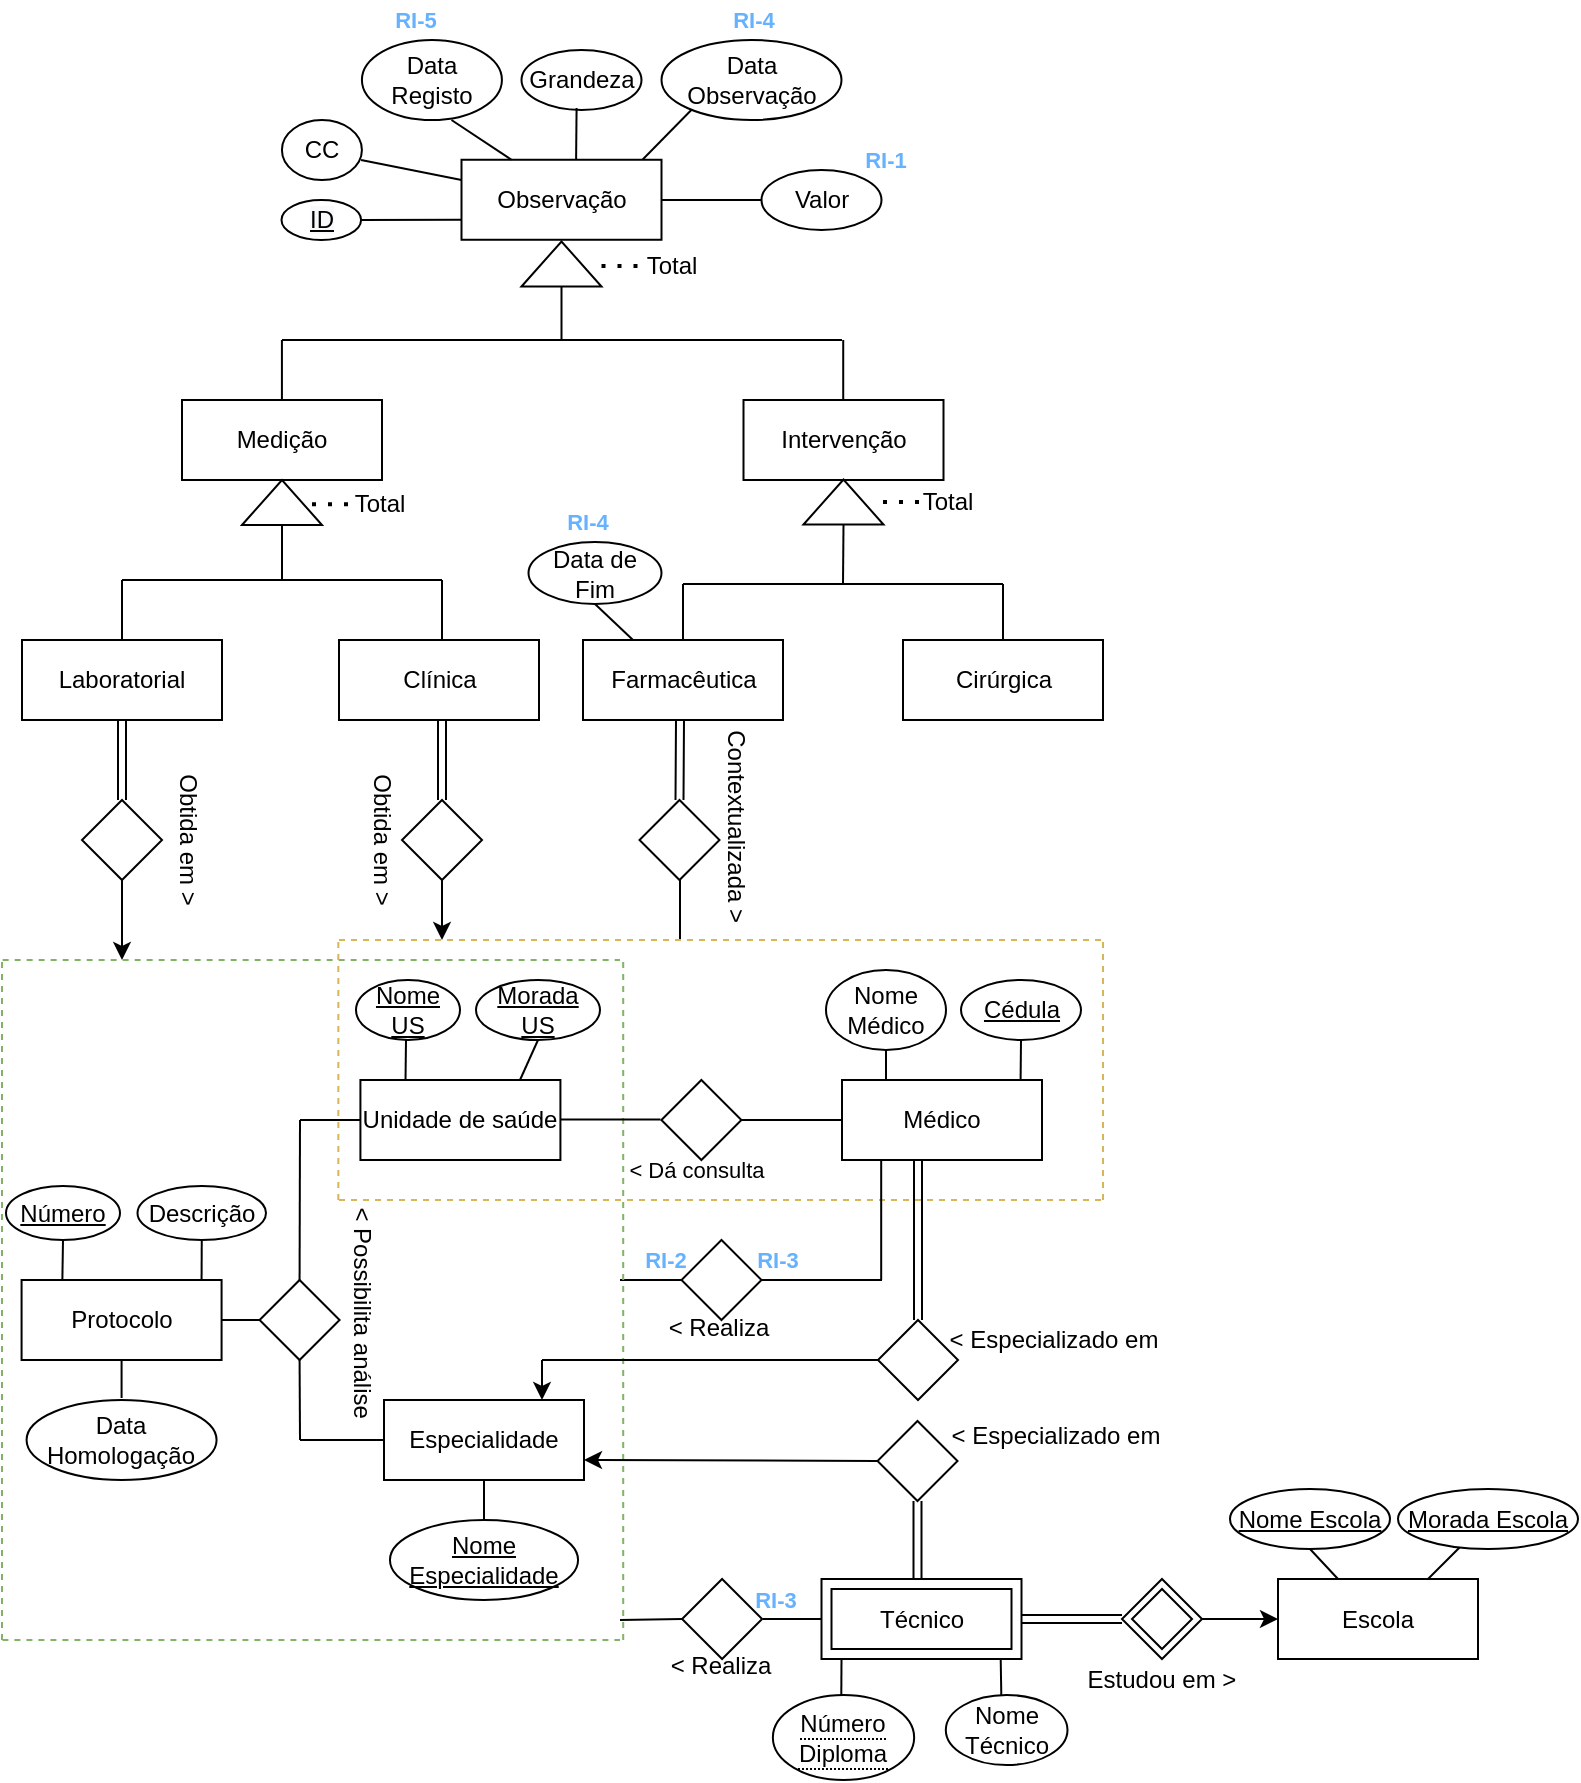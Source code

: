 <mxfile version="13.8.0" type="google"><diagram id="Il8bzLfhOOJZrvKbhcyH" name="Page-1"><mxGraphModel dx="652" dy="457" grid="1" gridSize="10" guides="1" tooltips="1" connect="1" arrows="1" fold="1" page="1" pageScale="1" pageWidth="827" pageHeight="1169" math="0" shadow="0"><root><mxCell id="0"/><mxCell id="1" parent="0"/><mxCell id="5dy_TM6IO-VFvd5PeswJ-1" value="Observação" style="rounded=0;whiteSpace=wrap;html=1;" vertex="1" parent="1"><mxGeometry x="250.75" y="229.88" width="100" height="40" as="geometry"/></mxCell><mxCell id="5dy_TM6IO-VFvd5PeswJ-2" value="" style="triangle;whiteSpace=wrap;html=1;rotation=-90;" vertex="1" parent="1"><mxGeometry x="289.5" y="262" width="22.5" height="40" as="geometry"/></mxCell><mxCell id="5dy_TM6IO-VFvd5PeswJ-3" value="" style="endArrow=none;html=1;exitX=0;exitY=0.5;exitDx=0;exitDy=0;" edge="1" parent="1" source="5dy_TM6IO-VFvd5PeswJ-2"><mxGeometry width="50" height="50" relative="1" as="geometry"><mxPoint x="300.75" y="300" as="sourcePoint"/><mxPoint x="300.75" y="320" as="targetPoint"/></mxGeometry></mxCell><mxCell id="5dy_TM6IO-VFvd5PeswJ-4" value="" style="endArrow=none;html=1;" edge="1" parent="1"><mxGeometry width="50" height="50" relative="1" as="geometry"><mxPoint x="161" y="320" as="sourcePoint"/><mxPoint x="441" y="320" as="targetPoint"/></mxGeometry></mxCell><mxCell id="5dy_TM6IO-VFvd5PeswJ-5" value="" style="endArrow=none;html=1;" edge="1" parent="1"><mxGeometry width="50" height="50" relative="1" as="geometry"><mxPoint x="160.96" y="350" as="sourcePoint"/><mxPoint x="160.96" y="320" as="targetPoint"/></mxGeometry></mxCell><mxCell id="5dy_TM6IO-VFvd5PeswJ-6" value="" style="endArrow=none;html=1;" edge="1" parent="1"><mxGeometry width="50" height="50" relative="1" as="geometry"><mxPoint x="441.61" y="350" as="sourcePoint"/><mxPoint x="441.61" y="320" as="targetPoint"/></mxGeometry></mxCell><mxCell id="5dy_TM6IO-VFvd5PeswJ-7" value="Intervenção" style="rounded=0;whiteSpace=wrap;html=1;" vertex="1" parent="1"><mxGeometry x="391.75" y="350" width="100" height="40" as="geometry"/></mxCell><mxCell id="5dy_TM6IO-VFvd5PeswJ-8" value="Medição" style="rounded=0;whiteSpace=wrap;html=1;" vertex="1" parent="1"><mxGeometry x="111" y="350" width="100" height="40" as="geometry"/></mxCell><mxCell id="5dy_TM6IO-VFvd5PeswJ-9" value="" style="endArrow=none;html=1;exitX=0;exitY=0.5;exitDx=0;exitDy=0;" edge="1" parent="1" source="5dy_TM6IO-VFvd5PeswJ-132"><mxGeometry width="50" height="50" relative="1" as="geometry"><mxPoint x="161" y="412.5" as="sourcePoint"/><mxPoint x="161.0" y="440" as="targetPoint"/></mxGeometry></mxCell><mxCell id="5dy_TM6IO-VFvd5PeswJ-10" value="" style="endArrow=none;html=1;" edge="1" parent="1"><mxGeometry width="50" height="50" relative="1" as="geometry"><mxPoint x="81.0" y="440" as="sourcePoint"/><mxPoint x="241.0" y="440" as="targetPoint"/></mxGeometry></mxCell><mxCell id="5dy_TM6IO-VFvd5PeswJ-11" value="" style="endArrow=none;html=1;" edge="1" parent="1"><mxGeometry width="50" height="50" relative="1" as="geometry"><mxPoint x="81.0" y="470" as="sourcePoint"/><mxPoint x="81.0" y="440" as="targetPoint"/></mxGeometry></mxCell><mxCell id="5dy_TM6IO-VFvd5PeswJ-12" value="" style="endArrow=none;html=1;" edge="1" parent="1"><mxGeometry width="50" height="50" relative="1" as="geometry"><mxPoint x="241.0" y="470" as="sourcePoint"/><mxPoint x="241.0" y="440" as="targetPoint"/></mxGeometry></mxCell><mxCell id="5dy_TM6IO-VFvd5PeswJ-13" value="Clínica" style="rounded=0;whiteSpace=wrap;html=1;" vertex="1" parent="1"><mxGeometry x="189.5" y="470" width="100" height="40" as="geometry"/></mxCell><mxCell id="5dy_TM6IO-VFvd5PeswJ-14" value="Laboratorial" style="rounded=0;whiteSpace=wrap;html=1;" vertex="1" parent="1"><mxGeometry x="31" y="470" width="100" height="40" as="geometry"/></mxCell><mxCell id="5dy_TM6IO-VFvd5PeswJ-15" value="" style="shape=link;html=1;" edge="1" parent="1" target="5dy_TM6IO-VFvd5PeswJ-14"><mxGeometry width="100" relative="1" as="geometry"><mxPoint x="81.0" y="550" as="sourcePoint"/><mxPoint x="101" y="500" as="targetPoint"/></mxGeometry></mxCell><mxCell id="5dy_TM6IO-VFvd5PeswJ-16" value="" style="rhombus;whiteSpace=wrap;html=1;" vertex="1" parent="1"><mxGeometry x="61" y="550" width="40" height="40" as="geometry"/></mxCell><mxCell id="5dy_TM6IO-VFvd5PeswJ-17" value="" style="endArrow=classic;html=1;" edge="1" parent="1" source="5dy_TM6IO-VFvd5PeswJ-16"><mxGeometry width="50" height="50" relative="1" as="geometry"><mxPoint x="21" y="620" as="sourcePoint"/><mxPoint x="81" y="630" as="targetPoint"/></mxGeometry></mxCell><mxCell id="5dy_TM6IO-VFvd5PeswJ-18" value="Obtida em &amp;gt;" style="text;html=1;strokeColor=none;fillColor=none;align=center;verticalAlign=middle;whiteSpace=wrap;rounded=0;rotation=90;" vertex="1" parent="1"><mxGeometry x="79" y="565" width="70" height="10" as="geometry"/></mxCell><mxCell id="5dy_TM6IO-VFvd5PeswJ-19" value="" style="shape=link;html=1;entryX=0.5;entryY=1;entryDx=0;entryDy=0;" edge="1" parent="1"><mxGeometry width="100" relative="1" as="geometry"><mxPoint x="241.0" y="550" as="sourcePoint"/><mxPoint x="241.0" y="510" as="targetPoint"/></mxGeometry></mxCell><mxCell id="5dy_TM6IO-VFvd5PeswJ-20" value="" style="rhombus;whiteSpace=wrap;html=1;" vertex="1" parent="1"><mxGeometry x="221" y="550" width="40" height="40" as="geometry"/></mxCell><mxCell id="5dy_TM6IO-VFvd5PeswJ-21" value="" style="endArrow=classic;html=1;" edge="1" parent="1" source="5dy_TM6IO-VFvd5PeswJ-20"><mxGeometry width="50" height="50" relative="1" as="geometry"><mxPoint x="181" y="620" as="sourcePoint"/><mxPoint x="241" y="620" as="targetPoint"/></mxGeometry></mxCell><mxCell id="5dy_TM6IO-VFvd5PeswJ-22" value="Obtida em &amp;gt;" style="text;html=1;strokeColor=none;fillColor=none;align=center;verticalAlign=middle;whiteSpace=wrap;rounded=0;rotation=90;" vertex="1" parent="1"><mxGeometry x="176" y="565" width="70" height="10" as="geometry"/></mxCell><mxCell id="5dy_TM6IO-VFvd5PeswJ-27" value="Farmacêutica" style="rounded=0;whiteSpace=wrap;html=1;" vertex="1" parent="1"><mxGeometry x="311.5" y="470" width="100" height="40" as="geometry"/></mxCell><mxCell id="5dy_TM6IO-VFvd5PeswJ-28" value="Cirúrgica" style="rounded=0;whiteSpace=wrap;html=1;" vertex="1" parent="1"><mxGeometry x="471.5" y="470" width="100" height="40" as="geometry"/></mxCell><mxCell id="5dy_TM6IO-VFvd5PeswJ-31" value="" style="rhombus;whiteSpace=wrap;html=1;" vertex="1" parent="1"><mxGeometry x="339.75" y="550" width="40" height="40" as="geometry"/></mxCell><mxCell id="5dy_TM6IO-VFvd5PeswJ-32" value="" style="endArrow=none;html=1;" edge="1" parent="1"><mxGeometry width="50" height="50" relative="1" as="geometry"><mxPoint x="360" y="590" as="sourcePoint"/><mxPoint x="360" y="620" as="targetPoint"/></mxGeometry></mxCell><mxCell id="5dy_TM6IO-VFvd5PeswJ-33" value="Contextualizada &amp;gt;&amp;nbsp;" style="text;html=1;strokeColor=none;fillColor=none;align=center;verticalAlign=middle;whiteSpace=wrap;rounded=0;rotation=90;" vertex="1" parent="1"><mxGeometry x="323" y="555" width="130" height="20" as="geometry"/></mxCell><mxCell id="5dy_TM6IO-VFvd5PeswJ-34" value="" style="rhombus;whiteSpace=wrap;html=1;" vertex="1" parent="1"><mxGeometry x="581" y="939.5" width="40" height="40" as="geometry"/></mxCell><mxCell id="5dy_TM6IO-VFvd5PeswJ-35" value="" style="rhombus;whiteSpace=wrap;html=1;" vertex="1" parent="1"><mxGeometry x="586" y="944.5" width="30" height="30" as="geometry"/></mxCell><mxCell id="5dy_TM6IO-VFvd5PeswJ-37" value="Escola" style="rounded=0;whiteSpace=wrap;html=1;" vertex="1" parent="1"><mxGeometry x="659" y="939.5" width="100" height="40" as="geometry"/></mxCell><mxCell id="5dy_TM6IO-VFvd5PeswJ-39" value="" style="rhombus;whiteSpace=wrap;html=1;" vertex="1" parent="1"><mxGeometry x="350.7" y="690" width="40" height="40" as="geometry"/></mxCell><mxCell id="5dy_TM6IO-VFvd5PeswJ-40" value="Unidade de saúde" style="rounded=0;whiteSpace=wrap;html=1;" vertex="1" parent="1"><mxGeometry x="200.21" y="690" width="100" height="40" as="geometry"/></mxCell><mxCell id="5dy_TM6IO-VFvd5PeswJ-41" value="" style="endArrow=none;dashed=1;html=1;fillColor=#d5e8d4;strokeColor=#82b366;" edge="1" parent="1"><mxGeometry width="50" height="50" relative="1" as="geometry"><mxPoint x="21.0" y="970" as="sourcePoint"/><mxPoint x="21.0" y="630" as="targetPoint"/></mxGeometry></mxCell><mxCell id="5dy_TM6IO-VFvd5PeswJ-42" value="" style="endArrow=none;dashed=1;html=1;fillColor=#d5e8d4;strokeColor=#82b366;" edge="1" parent="1"><mxGeometry width="50" height="50" relative="1" as="geometry"><mxPoint x="21.32" y="630" as="sourcePoint"/><mxPoint x="330" y="630" as="targetPoint"/></mxGeometry></mxCell><mxCell id="5dy_TM6IO-VFvd5PeswJ-44" value="Médico" style="rounded=0;whiteSpace=wrap;html=1;" vertex="1" parent="1"><mxGeometry x="441.0" y="690" width="100" height="40" as="geometry"/></mxCell><mxCell id="5dy_TM6IO-VFvd5PeswJ-46" value="" style="endArrow=none;html=1;entryX=0;entryY=0.5;entryDx=0;entryDy=0;" edge="1" parent="1" target="5dy_TM6IO-VFvd5PeswJ-100"><mxGeometry width="50" height="50" relative="1" as="geometry"><mxPoint x="461" y="790" as="sourcePoint"/><mxPoint x="-59" y="780" as="targetPoint"/></mxGeometry></mxCell><mxCell id="5dy_TM6IO-VFvd5PeswJ-48" value="&lt;span style=&quot;color: rgb(0 , 0 , 0) ; font-family: &amp;#34;helvetica&amp;#34; ; font-size: 12px ; font-style: normal ; font-weight: normal ; letter-spacing: normal ; text-align: center ; text-indent: 0px ; text-transform: none ; word-spacing: 0px ; background-color: rgb(248 , 249 , 250) ; text-decoration: underline ; display: inline ; float: none&quot;&gt;ID&lt;/span&gt;" style="ellipse;whiteSpace=wrap;html=1;align=center;" vertex="1" parent="1"><mxGeometry x="160.75" y="250" width="39.79" height="20" as="geometry"/></mxCell><mxCell id="5dy_TM6IO-VFvd5PeswJ-50" value="" style="endArrow=none;html=1;exitX=0.5;exitY=0;exitDx=0;exitDy=0;" edge="1" parent="1" source="5dy_TM6IO-VFvd5PeswJ-118"><mxGeometry width="50" height="50" relative="1" as="geometry"><mxPoint x="180" y="780" as="sourcePoint"/><mxPoint x="170.0" y="710" as="targetPoint"/></mxGeometry></mxCell><mxCell id="5dy_TM6IO-VFvd5PeswJ-51" value="Protocolo" style="rounded=0;whiteSpace=wrap;html=1;" vertex="1" parent="1"><mxGeometry x="30.79" y="790" width="100" height="40" as="geometry"/></mxCell><mxCell id="5dy_TM6IO-VFvd5PeswJ-52" value="" style="endArrow=none;dashed=1;html=1;fillColor=#fff2cc;strokeColor=#d6b656;" edge="1" parent="1"><mxGeometry width="50" height="50" relative="1" as="geometry"><mxPoint x="189.5" y="750" as="sourcePoint"/><mxPoint x="571" y="750" as="targetPoint"/></mxGeometry></mxCell><mxCell id="5dy_TM6IO-VFvd5PeswJ-53" value="" style="endArrow=none;dashed=1;html=1;fillColor=#fff2cc;strokeColor=#d6b656;" edge="1" parent="1"><mxGeometry width="50" height="50" relative="1" as="geometry"><mxPoint x="189.17" y="750" as="sourcePoint"/><mxPoint x="189.17" y="620" as="targetPoint"/></mxGeometry></mxCell><mxCell id="5dy_TM6IO-VFvd5PeswJ-54" value="" style="endArrow=none;dashed=1;html=1;fillColor=#d5e8d4;strokeColor=#82b366;" edge="1" parent="1"><mxGeometry width="50" height="50" relative="1" as="geometry"><mxPoint x="21.21" y="970" as="sourcePoint"/><mxPoint x="330" y="970" as="targetPoint"/></mxGeometry></mxCell><mxCell id="5dy_TM6IO-VFvd5PeswJ-55" value="" style="endArrow=none;dashed=1;html=1;fillColor=#fff2cc;strokeColor=#d6b656;" edge="1" parent="1"><mxGeometry width="50" height="50" relative="1" as="geometry"><mxPoint x="189.5" y="620" as="sourcePoint"/><mxPoint x="571" y="620" as="targetPoint"/></mxGeometry></mxCell><mxCell id="5dy_TM6IO-VFvd5PeswJ-56" value="" style="endArrow=none;dashed=1;html=1;fillColor=#fff2cc;strokeColor=#d6b656;" edge="1" parent="1"><mxGeometry width="50" height="50" relative="1" as="geometry"><mxPoint x="571.5" y="750" as="sourcePoint"/><mxPoint x="571.5" y="620" as="targetPoint"/></mxGeometry></mxCell><mxCell id="5dy_TM6IO-VFvd5PeswJ-57" value="" style="endArrow=none;html=1;entryX=0;entryY=0.75;entryDx=0;entryDy=0;exitX=1;exitY=0.5;exitDx=0;exitDy=0;" edge="1" parent="1" source="5dy_TM6IO-VFvd5PeswJ-48" target="5dy_TM6IO-VFvd5PeswJ-1"><mxGeometry width="50" height="50" relative="1" as="geometry"><mxPoint x="200.75" y="240" as="sourcePoint"/><mxPoint x="240.75" y="190" as="targetPoint"/></mxGeometry></mxCell><mxCell id="5dy_TM6IO-VFvd5PeswJ-58" value="CC" style="ellipse;whiteSpace=wrap;html=1;align=center;" vertex="1" parent="1"><mxGeometry x="160.96" y="210" width="40" height="30" as="geometry"/></mxCell><mxCell id="5dy_TM6IO-VFvd5PeswJ-59" value="Data Registo" style="ellipse;whiteSpace=wrap;html=1;align=center;" vertex="1" parent="1"><mxGeometry x="200.96" y="170" width="70" height="40" as="geometry"/></mxCell><mxCell id="5dy_TM6IO-VFvd5PeswJ-60" value="Grandeza" style="ellipse;whiteSpace=wrap;html=1;align=center;" vertex="1" parent="1"><mxGeometry x="280.75" y="175" width="60" height="30" as="geometry"/></mxCell><mxCell id="5dy_TM6IO-VFvd5PeswJ-61" value="Data Observação" style="ellipse;whiteSpace=wrap;html=1;align=center;" vertex="1" parent="1"><mxGeometry x="350.75" y="170" width="90" height="40" as="geometry"/></mxCell><mxCell id="5dy_TM6IO-VFvd5PeswJ-62" value="Valor" style="ellipse;whiteSpace=wrap;html=1;align=center;" vertex="1" parent="1"><mxGeometry x="400.75" y="235" width="60" height="30" as="geometry"/></mxCell><mxCell id="5dy_TM6IO-VFvd5PeswJ-63" value="" style="endArrow=none;html=1;entryX=0;entryY=0.5;entryDx=0;entryDy=0;" edge="1" parent="1" target="5dy_TM6IO-VFvd5PeswJ-62"><mxGeometry width="50" height="50" relative="1" as="geometry"><mxPoint x="350.75" y="250" as="sourcePoint"/><mxPoint x="400.75" y="200" as="targetPoint"/></mxGeometry></mxCell><mxCell id="5dy_TM6IO-VFvd5PeswJ-64" value="" style="endArrow=none;html=1;" edge="1" parent="1"><mxGeometry width="50" height="50" relative="1" as="geometry"><mxPoint x="200.54" y="230" as="sourcePoint"/><mxPoint x="250.75" y="240" as="targetPoint"/></mxGeometry></mxCell><mxCell id="5dy_TM6IO-VFvd5PeswJ-65" value="" style="endArrow=none;html=1;entryX=0.25;entryY=0;entryDx=0;entryDy=0;" edge="1" parent="1" target="5dy_TM6IO-VFvd5PeswJ-1"><mxGeometry width="50" height="50" relative="1" as="geometry"><mxPoint x="245.75" y="210" as="sourcePoint"/><mxPoint x="295.75" y="160" as="targetPoint"/></mxGeometry></mxCell><mxCell id="5dy_TM6IO-VFvd5PeswJ-66" value="" style="endArrow=none;html=1;entryX=0.459;entryY=0.967;entryDx=0;entryDy=0;entryPerimeter=0;exitX=0.573;exitY=0.002;exitDx=0;exitDy=0;exitPerimeter=0;" edge="1" parent="1" source="5dy_TM6IO-VFvd5PeswJ-1" target="5dy_TM6IO-VFvd5PeswJ-60"><mxGeometry width="50" height="50" relative="1" as="geometry"><mxPoint x="308.75" y="232" as="sourcePoint"/><mxPoint x="313.75" y="205" as="targetPoint"/></mxGeometry></mxCell><mxCell id="5dy_TM6IO-VFvd5PeswJ-67" value="" style="endArrow=none;html=1;entryX=0.167;entryY=0.871;entryDx=0;entryDy=0;entryPerimeter=0;exitX=0.906;exitY=-0.004;exitDx=0;exitDy=0;exitPerimeter=0;" edge="1" parent="1" source="5dy_TM6IO-VFvd5PeswJ-1" target="5dy_TM6IO-VFvd5PeswJ-61"><mxGeometry width="50" height="50" relative="1" as="geometry"><mxPoint x="320.75" y="255" as="sourcePoint"/><mxPoint x="370.75" y="205" as="targetPoint"/></mxGeometry></mxCell><mxCell id="5dy_TM6IO-VFvd5PeswJ-68" value="&lt;b&gt;&lt;font color=&quot;#66b2ff&quot; style=&quot;line-height: 67% ; font-size: 11px&quot;&gt;RI-1&lt;/font&gt;&lt;/b&gt;" style="text;html=1;strokeColor=none;fillColor=none;align=center;verticalAlign=middle;whiteSpace=wrap;rounded=0;" vertex="1" parent="1"><mxGeometry x="445.75" y="220" width="34.25" height="20" as="geometry"/></mxCell><mxCell id="5dy_TM6IO-VFvd5PeswJ-69" value="" style="endArrow=none;html=1;entryX=0.5;entryY=1;entryDx=0;entryDy=0;" edge="1" parent="1"><mxGeometry width="50" height="50" relative="1" as="geometry"><mxPoint x="460.59" y="790" as="sourcePoint"/><mxPoint x="460.61" y="730" as="targetPoint"/></mxGeometry></mxCell><mxCell id="5dy_TM6IO-VFvd5PeswJ-70" value="Data de Fim" style="ellipse;whiteSpace=wrap;html=1;align=center;" vertex="1" parent="1"><mxGeometry x="284.25" y="421" width="66.5" height="31" as="geometry"/></mxCell><mxCell id="5dy_TM6IO-VFvd5PeswJ-71" value="" style="endArrow=none;html=1;exitX=0.25;exitY=0;exitDx=0;exitDy=0;entryX=0.5;entryY=1;entryDx=0;entryDy=0;" edge="1" parent="1" source="5dy_TM6IO-VFvd5PeswJ-27" target="5dy_TM6IO-VFvd5PeswJ-70"><mxGeometry width="50" height="50" relative="1" as="geometry"><mxPoint x="419.5" y="295" as="sourcePoint"/><mxPoint x="469.5" y="245" as="targetPoint"/></mxGeometry></mxCell><mxCell id="5dy_TM6IO-VFvd5PeswJ-74" value="&lt;u&gt;Cédula&lt;/u&gt;" style="ellipse;whiteSpace=wrap;html=1;align=center;" vertex="1" parent="1"><mxGeometry x="500.5" y="640" width="60" height="30" as="geometry"/></mxCell><mxCell id="5dy_TM6IO-VFvd5PeswJ-75" value="" style="endArrow=none;html=1;exitX=0.893;exitY=-0.004;exitDx=0;exitDy=0;exitPerimeter=0;" edge="1" parent="1" source="5dy_TM6IO-VFvd5PeswJ-44"><mxGeometry width="50" height="50" relative="1" as="geometry"><mxPoint x="448.0" y="720" as="sourcePoint"/><mxPoint x="530.5" y="670" as="targetPoint"/></mxGeometry></mxCell><mxCell id="5dy_TM6IO-VFvd5PeswJ-76" value="&lt;u&gt;Nome US&lt;/u&gt;" style="ellipse;whiteSpace=wrap;html=1;align=center;" vertex="1" parent="1"><mxGeometry x="198" y="640" width="52" height="30" as="geometry"/></mxCell><mxCell id="5dy_TM6IO-VFvd5PeswJ-77" value="&lt;u&gt;Morada US&lt;/u&gt;" style="ellipse;whiteSpace=wrap;html=1;align=center;" vertex="1" parent="1"><mxGeometry x="258" y="640" width="62" height="30" as="geometry"/></mxCell><mxCell id="5dy_TM6IO-VFvd5PeswJ-78" value="" style="endArrow=none;html=1;exitX=0.893;exitY=0.01;exitDx=0;exitDy=0;exitPerimeter=0;" edge="1" parent="1"><mxGeometry width="50" height="50" relative="1" as="geometry"><mxPoint x="222.75" y="690.4" as="sourcePoint"/><mxPoint x="223.0" y="670" as="targetPoint"/></mxGeometry></mxCell><mxCell id="5dy_TM6IO-VFvd5PeswJ-79" value="" style="endArrow=none;html=1;exitX=0.893;exitY=0.01;exitDx=0;exitDy=0;exitPerimeter=0;entryX=0.5;entryY=1;entryDx=0;entryDy=0;" edge="1" parent="1" target="5dy_TM6IO-VFvd5PeswJ-77"><mxGeometry width="50" height="50" relative="1" as="geometry"><mxPoint x="280.0" y="690" as="sourcePoint"/><mxPoint x="280.25" y="669.6" as="targetPoint"/></mxGeometry></mxCell><mxCell id="5dy_TM6IO-VFvd5PeswJ-80" value="Técnico&lt;br&gt;" style="shape=ext;margin=3;double=1;whiteSpace=wrap;html=1;align=center;" vertex="1" parent="1"><mxGeometry x="430.75" y="939.5" width="100" height="40" as="geometry"/></mxCell><mxCell id="5dy_TM6IO-VFvd5PeswJ-81" value="&lt;span style=&quot;border-bottom: 1px dotted&quot;&gt;Número Diploma&lt;/span&gt;" style="ellipse;whiteSpace=wrap;html=1;align=center;" vertex="1" parent="1"><mxGeometry x="406.43" y="997.5" width="70.65" height="42.5" as="geometry"/></mxCell><mxCell id="5dy_TM6IO-VFvd5PeswJ-82" value="&lt;font style=&quot;font-size: 11px&quot;&gt;&amp;lt; Dá consulta&amp;nbsp;&lt;br&gt;&lt;/font&gt;" style="text;html=1;strokeColor=none;fillColor=none;align=center;verticalAlign=middle;whiteSpace=wrap;rounded=0;rotation=0;" vertex="1" parent="1"><mxGeometry x="331.6" y="730" width="75.6" height="10" as="geometry"/></mxCell><mxCell id="5dy_TM6IO-VFvd5PeswJ-83" value="" style="endArrow=none;html=1;exitX=0.1;exitY=1;exitDx=0;exitDy=0;exitPerimeter=0;" edge="1" parent="1" source="5dy_TM6IO-VFvd5PeswJ-80"><mxGeometry width="50" height="50" relative="1" as="geometry"><mxPoint x="430.75" y="967.5" as="sourcePoint"/><mxPoint x="440.65" y="997.5" as="targetPoint"/></mxGeometry></mxCell><mxCell id="5dy_TM6IO-VFvd5PeswJ-84" value="Nome Técnico" style="ellipse;whiteSpace=wrap;html=1;align=center;" vertex="1" parent="1"><mxGeometry x="492.9" y="997.5" width="60.85" height="35" as="geometry"/></mxCell><mxCell id="5dy_TM6IO-VFvd5PeswJ-85" value="" style="endArrow=classic;html=1;entryX=0;entryY=0.5;entryDx=0;entryDy=0;exitX=1;exitY=0.5;exitDx=0;exitDy=0;" edge="1" parent="1" target="5dy_TM6IO-VFvd5PeswJ-37" source="5dy_TM6IO-VFvd5PeswJ-34"><mxGeometry width="50" height="50" relative="1" as="geometry"><mxPoint x="831.0" y="959.5" as="sourcePoint"/><mxPoint x="881" y="909.5" as="targetPoint"/></mxGeometry></mxCell><mxCell id="5dy_TM6IO-VFvd5PeswJ-86" value="" style="endArrow=none;html=1;exitX=0.896;exitY=1;exitDx=0;exitDy=0;entryX=0.456;entryY=-0.001;entryDx=0;entryDy=0;exitPerimeter=0;entryPerimeter=0;" edge="1" parent="1" source="5dy_TM6IO-VFvd5PeswJ-80" target="5dy_TM6IO-VFvd5PeswJ-84"><mxGeometry width="50" height="50" relative="1" as="geometry"><mxPoint x="473.55" y="937.74" as="sourcePoint"/><mxPoint x="473.84" y="912.5" as="targetPoint"/></mxGeometry></mxCell><mxCell id="5dy_TM6IO-VFvd5PeswJ-87" value="Nome Médico" style="ellipse;whiteSpace=wrap;html=1;align=center;" vertex="1" parent="1"><mxGeometry x="433.0" y="635" width="60" height="40" as="geometry"/></mxCell><mxCell id="5dy_TM6IO-VFvd5PeswJ-88" value="" style="endArrow=none;html=1;exitX=0.22;exitY=0.008;exitDx=0;exitDy=0;entryX=0.5;entryY=1;entryDx=0;entryDy=0;exitPerimeter=0;" edge="1" parent="1" source="5dy_TM6IO-VFvd5PeswJ-44" target="5dy_TM6IO-VFvd5PeswJ-87"><mxGeometry width="50" height="50" relative="1" as="geometry"><mxPoint x="419.8" y="733" as="sourcePoint"/><mxPoint x="419.9" y="740" as="targetPoint"/></mxGeometry></mxCell><mxCell id="5dy_TM6IO-VFvd5PeswJ-89" value="" style="shape=link;html=1;entryX=0.5;entryY=0;entryDx=0;entryDy=0;" edge="1" parent="1" target="5dy_TM6IO-VFvd5PeswJ-31"><mxGeometry width="100" relative="1" as="geometry"><mxPoint x="360" y="510" as="sourcePoint"/><mxPoint x="362" y="549" as="targetPoint"/></mxGeometry></mxCell><mxCell id="5dy_TM6IO-VFvd5PeswJ-90" value="Número" style="ellipse;whiteSpace=wrap;html=1;align=center;fontStyle=4;" vertex="1" parent="1"><mxGeometry x="23" y="743" width="57" height="27" as="geometry"/></mxCell><mxCell id="5dy_TM6IO-VFvd5PeswJ-91" value="Descrição" style="ellipse;whiteSpace=wrap;html=1;align=center;" vertex="1" parent="1"><mxGeometry x="88.75" y="743" width="64.25" height="27" as="geometry"/></mxCell><mxCell id="5dy_TM6IO-VFvd5PeswJ-92" value="Data Homologação" style="ellipse;whiteSpace=wrap;html=1;align=center;" vertex="1" parent="1"><mxGeometry x="33.29" y="850" width="95" height="40" as="geometry"/></mxCell><mxCell id="5dy_TM6IO-VFvd5PeswJ-93" value="" style="endArrow=none;html=1;rounded=0;entryX=0.5;entryY=1;entryDx=0;entryDy=0;exitX=0.204;exitY=-0.013;exitDx=0;exitDy=0;exitPerimeter=0;" edge="1" parent="1" source="5dy_TM6IO-VFvd5PeswJ-51" target="5dy_TM6IO-VFvd5PeswJ-90"><mxGeometry relative="1" as="geometry"><mxPoint x="54" y="790" as="sourcePoint"/><mxPoint x="165.79" y="764.8" as="targetPoint"/></mxGeometry></mxCell><mxCell id="5dy_TM6IO-VFvd5PeswJ-94" value="" style="endArrow=none;html=1;rounded=0;exitX=0.9;exitY=-0.008;exitDx=0;exitDy=0;entryX=0.5;entryY=1;entryDx=0;entryDy=0;exitPerimeter=0;" edge="1" parent="1" source="5dy_TM6IO-VFvd5PeswJ-51" target="5dy_TM6IO-VFvd5PeswJ-91"><mxGeometry relative="1" as="geometry"><mxPoint x="82.04" y="775.2" as="sourcePoint"/><mxPoint x="112.04" y="775" as="targetPoint"/></mxGeometry></mxCell><mxCell id="5dy_TM6IO-VFvd5PeswJ-95" value="" style="endArrow=none;html=1;rounded=0;exitX=0.8;exitY=1;exitDx=0;exitDy=0;exitPerimeter=0;" edge="1" parent="1" source="5dy_TM6IO-VFvd5PeswJ-51"><mxGeometry relative="1" as="geometry"><mxPoint x="75.79" y="969.77" as="sourcePoint"/><mxPoint x="80.79" y="849" as="targetPoint"/><Array as="points"><mxPoint x="80.79" y="830"/></Array></mxGeometry></mxCell><mxCell id="5dy_TM6IO-VFvd5PeswJ-96" value="Nome Escola" style="ellipse;whiteSpace=wrap;html=1;align=center;fontStyle=4;" vertex="1" parent="1"><mxGeometry x="635" y="894.5" width="80" height="30" as="geometry"/></mxCell><mxCell id="5dy_TM6IO-VFvd5PeswJ-97" value="Morada Escola" style="ellipse;whiteSpace=wrap;html=1;align=center;fontStyle=4;" vertex="1" parent="1"><mxGeometry x="719" y="894.5" width="90" height="30" as="geometry"/></mxCell><mxCell id="5dy_TM6IO-VFvd5PeswJ-98" value="" style="endArrow=none;html=1;rounded=0;exitX=0.5;exitY=1;exitDx=0;exitDy=0;entryX=0.3;entryY=0;entryDx=0;entryDy=0;entryPerimeter=0;" edge="1" parent="1" source="5dy_TM6IO-VFvd5PeswJ-96" target="5dy_TM6IO-VFvd5PeswJ-37"><mxGeometry relative="1" as="geometry"><mxPoint x="709" y="929.5" as="sourcePoint"/><mxPoint x="869" y="929.5" as="targetPoint"/></mxGeometry></mxCell><mxCell id="5dy_TM6IO-VFvd5PeswJ-99" value="" style="endArrow=none;html=1;rounded=0;entryX=0.75;entryY=0;entryDx=0;entryDy=0;" edge="1" parent="1" source="5dy_TM6IO-VFvd5PeswJ-97" target="5dy_TM6IO-VFvd5PeswJ-37"><mxGeometry relative="1" as="geometry"><mxPoint x="729" y="934.5" as="sourcePoint"/><mxPoint x="699" y="949.5" as="targetPoint"/></mxGeometry></mxCell><mxCell id="5dy_TM6IO-VFvd5PeswJ-100" value="" style="rhombus;whiteSpace=wrap;html=1;" vertex="1" parent="1"><mxGeometry x="360.75" y="770" width="40" height="40" as="geometry"/></mxCell><mxCell id="5dy_TM6IO-VFvd5PeswJ-101" value="" style="endArrow=none;html=1;" edge="1" parent="1"><mxGeometry width="50" height="50" relative="1" as="geometry"><mxPoint x="361" y="790" as="sourcePoint"/><mxPoint x="330" y="790" as="targetPoint"/></mxGeometry></mxCell><mxCell id="5dy_TM6IO-VFvd5PeswJ-104" value="Especialidade" style="rounded=0;whiteSpace=wrap;html=1;" vertex="1" parent="1"><mxGeometry x="212.0" y="850" width="100" height="40" as="geometry"/></mxCell><mxCell id="5dy_TM6IO-VFvd5PeswJ-105" value="" style="rhombus;whiteSpace=wrap;html=1;" vertex="1" parent="1"><mxGeometry x="459" y="810" width="40" height="40" as="geometry"/></mxCell><mxCell id="5dy_TM6IO-VFvd5PeswJ-106" value="" style="endArrow=none;dashed=1;html=1;dashPattern=1 3;strokeWidth=2;" edge="1" parent="1"><mxGeometry width="50" height="50" relative="1" as="geometry"><mxPoint x="176.0" y="402.11" as="sourcePoint"/><mxPoint x="196.0" y="402.11" as="targetPoint"/></mxGeometry></mxCell><mxCell id="5dy_TM6IO-VFvd5PeswJ-107" value="Total" style="text;html=1;strokeColor=none;fillColor=none;align=center;verticalAlign=middle;whiteSpace=wrap;rounded=0;" vertex="1" parent="1"><mxGeometry x="190" y="392.25" width="40" height="20" as="geometry"/></mxCell><mxCell id="5dy_TM6IO-VFvd5PeswJ-109" value="" style="shape=link;html=1;entryX=0.5;entryY=0;entryDx=0;entryDy=0;" edge="1" parent="1" target="5dy_TM6IO-VFvd5PeswJ-105"><mxGeometry width="100" relative="1" as="geometry"><mxPoint x="479" y="730" as="sourcePoint"/><mxPoint x="489" y="810" as="targetPoint"/></mxGeometry></mxCell><mxCell id="5dy_TM6IO-VFvd5PeswJ-110" value="" style="endArrow=none;dashed=1;html=1;dashPattern=1 3;strokeWidth=2;" edge="1" parent="1"><mxGeometry width="50" height="50" relative="1" as="geometry"><mxPoint x="320.75" y="282.96" as="sourcePoint"/><mxPoint x="340.75" y="282.96" as="targetPoint"/></mxGeometry></mxCell><mxCell id="5dy_TM6IO-VFvd5PeswJ-111" value="" style="rhombus;whiteSpace=wrap;html=1;" vertex="1" parent="1"><mxGeometry x="458.75" y="860.5" width="40" height="40" as="geometry"/></mxCell><mxCell id="5dy_TM6IO-VFvd5PeswJ-112" value="Total" style="text;html=1;strokeColor=none;fillColor=none;align=center;verticalAlign=middle;whiteSpace=wrap;rounded=0;" vertex="1" parent="1"><mxGeometry x="335.75" y="273.2" width="40" height="20" as="geometry"/></mxCell><mxCell id="5dy_TM6IO-VFvd5PeswJ-117" value="" style="shape=link;html=1;exitX=0.5;exitY=1;exitDx=0;exitDy=0;entryX=0.48;entryY=-0.013;entryDx=0;entryDy=0;entryPerimeter=0;" edge="1" parent="1" source="5dy_TM6IO-VFvd5PeswJ-111" target="5dy_TM6IO-VFvd5PeswJ-80"><mxGeometry width="100" relative="1" as="geometry"><mxPoint x="480.65" y="910.5" as="sourcePoint"/><mxPoint x="480.75" y="930.5" as="targetPoint"/></mxGeometry></mxCell><mxCell id="5dy_TM6IO-VFvd5PeswJ-118" value="" style="rhombus;whiteSpace=wrap;html=1;" vertex="1" parent="1"><mxGeometry x="149.79" y="790" width="40" height="40" as="geometry"/></mxCell><mxCell id="5dy_TM6IO-VFvd5PeswJ-119" value="" style="endArrow=none;html=1;rounded=0;" edge="1" parent="1" target="5dy_TM6IO-VFvd5PeswJ-104"><mxGeometry relative="1" as="geometry"><mxPoint x="170" y="870" as="sourcePoint"/><mxPoint x="161.0" y="870" as="targetPoint"/></mxGeometry></mxCell><mxCell id="5dy_TM6IO-VFvd5PeswJ-120" value="Estudou em &amp;gt;" style="text;html=1;strokeColor=none;fillColor=none;align=center;verticalAlign=middle;whiteSpace=wrap;rounded=0;" vertex="1" parent="1"><mxGeometry x="556" y="979.5" width="90" height="20" as="geometry"/></mxCell><mxCell id="5dy_TM6IO-VFvd5PeswJ-121" value="" style="endArrow=none;html=1;rounded=0;exitX=0.5;exitY=1;exitDx=0;exitDy=0;" edge="1" parent="1" source="5dy_TM6IO-VFvd5PeswJ-118"><mxGeometry relative="1" as="geometry"><mxPoint x="200" y="840" as="sourcePoint"/><mxPoint x="170.0" y="870" as="targetPoint"/></mxGeometry></mxCell><mxCell id="5dy_TM6IO-VFvd5PeswJ-123" value="&amp;lt; Especializado em" style="text;html=1;strokeColor=none;fillColor=none;align=center;verticalAlign=middle;whiteSpace=wrap;rounded=0;rotation=0;" vertex="1" parent="1"><mxGeometry x="491.75" y="810" width="110" height="20" as="geometry"/></mxCell><mxCell id="5dy_TM6IO-VFvd5PeswJ-124" value="" style="endArrow=none;dashed=1;html=1;fillColor=#d5e8d4;strokeColor=#82b366;" edge="1" parent="1"><mxGeometry width="50" height="50" relative="1" as="geometry"><mxPoint x="331.6" y="970" as="sourcePoint"/><mxPoint x="331.6" y="630" as="targetPoint"/></mxGeometry></mxCell><mxCell id="5dy_TM6IO-VFvd5PeswJ-125" value="&amp;lt; Especializado em" style="text;html=1;strokeColor=none;fillColor=none;align=center;verticalAlign=middle;whiteSpace=wrap;rounded=0;rotation=0;" vertex="1" parent="1"><mxGeometry x="493" y="860.5" width="110" height="15" as="geometry"/></mxCell><mxCell id="5dy_TM6IO-VFvd5PeswJ-127" value="&amp;lt; Realiza" style="text;html=1;strokeColor=none;fillColor=none;align=center;verticalAlign=middle;whiteSpace=wrap;rounded=0;" vertex="1" parent="1"><mxGeometry x="352.2" y="803.5" width="55" height="20" as="geometry"/></mxCell><mxCell id="5dy_TM6IO-VFvd5PeswJ-130" value="Nome Especialidade" style="ellipse;whiteSpace=wrap;html=1;align=center;fontStyle=4;" vertex="1" parent="1"><mxGeometry x="214.98" y="910" width="94.05" height="40" as="geometry"/></mxCell><mxCell id="5dy_TM6IO-VFvd5PeswJ-131" value="" style="endArrow=none;html=1;rounded=0;entryX=0.5;entryY=1;entryDx=0;entryDy=0;exitX=0.5;exitY=0;exitDx=0;exitDy=0;" edge="1" parent="1" source="5dy_TM6IO-VFvd5PeswJ-130" target="5dy_TM6IO-VFvd5PeswJ-104"><mxGeometry relative="1" as="geometry"><mxPoint x="-49" y="800" as="sourcePoint"/><mxPoint x="111" y="800" as="targetPoint"/></mxGeometry></mxCell><mxCell id="5dy_TM6IO-VFvd5PeswJ-132" value="" style="triangle;whiteSpace=wrap;html=1;rotation=-90;" vertex="1" parent="1"><mxGeometry x="149.75" y="381.25" width="22.5" height="40" as="geometry"/></mxCell><mxCell id="5dy_TM6IO-VFvd5PeswJ-23" value="" style="endArrow=none;html=1;exitX=0;exitY=0.5;exitDx=0;exitDy=0;" edge="1" parent="1" source="5dy_TM6IO-VFvd5PeswJ-133"><mxGeometry x="400.5" y="351" width="50" height="50" as="geometry"><mxPoint x="441.5" y="407" as="sourcePoint"/><mxPoint x="441.5" y="442" as="targetPoint"/></mxGeometry></mxCell><mxCell id="5dy_TM6IO-VFvd5PeswJ-24" value="" style="endArrow=none;html=1;" edge="1" parent="1"><mxGeometry x="400.5" y="351" width="50" height="50" as="geometry"><mxPoint x="521.5" y="442" as="sourcePoint"/><mxPoint x="361.5" y="442" as="targetPoint"/></mxGeometry></mxCell><mxCell id="5dy_TM6IO-VFvd5PeswJ-25" value="" style="endArrow=none;html=1;entryX=0.5;entryY=0;entryDx=0;entryDy=0;" edge="1" parent="1" target="5dy_TM6IO-VFvd5PeswJ-28"><mxGeometry x="400.5" y="351" width="50" height="50" as="geometry"><mxPoint x="521.5" y="442" as="sourcePoint"/><mxPoint x="521.5" y="472" as="targetPoint"/></mxGeometry></mxCell><mxCell id="5dy_TM6IO-VFvd5PeswJ-26" value="" style="endArrow=none;html=1;entryX=0.5;entryY=0;entryDx=0;entryDy=0;" edge="1" parent="1" target="5dy_TM6IO-VFvd5PeswJ-27"><mxGeometry x="400.5" y="351" width="50" height="50" as="geometry"><mxPoint x="361.5" y="442" as="sourcePoint"/><mxPoint x="361.5" y="472" as="targetPoint"/></mxGeometry></mxCell><mxCell id="5dy_TM6IO-VFvd5PeswJ-113" value="" style="endArrow=none;dashed=1;html=1;dashPattern=1 3;strokeWidth=2;" edge="1" parent="1"><mxGeometry x="400.5" y="351" width="50" height="50" as="geometry"><mxPoint x="461.5" y="401" as="sourcePoint"/><mxPoint x="481.5" y="401" as="targetPoint"/></mxGeometry></mxCell><mxCell id="5dy_TM6IO-VFvd5PeswJ-114" value="Total" style="text;html=1;strokeColor=none;fillColor=none;align=center;verticalAlign=middle;whiteSpace=wrap;rounded=0;rotation=0;" vertex="1" parent="1"><mxGeometry x="473.5" y="391" width="40" height="20" as="geometry"/></mxCell><mxCell id="5dy_TM6IO-VFvd5PeswJ-133" value="" style="triangle;whiteSpace=wrap;html=1;rotation=-90;" vertex="1" parent="1"><mxGeometry x="430.5" y="381" width="22.5" height="40" as="geometry"/></mxCell><mxCell id="5dy_TM6IO-VFvd5PeswJ-137" value="" style="endArrow=none;html=1;" edge="1" parent="1" target="5dy_TM6IO-VFvd5PeswJ-44"><mxGeometry width="50" height="50" relative="1" as="geometry"><mxPoint x="391" y="710" as="sourcePoint"/><mxPoint x="501" y="670" as="targetPoint"/></mxGeometry></mxCell><mxCell id="5dy_TM6IO-VFvd5PeswJ-138" value="" style="endArrow=classic;html=1;entryX=0.75;entryY=0;entryDx=0;entryDy=0;" edge="1" parent="1"><mxGeometry width="50" height="50" relative="1" as="geometry"><mxPoint x="291" y="830" as="sourcePoint"/><mxPoint x="291.0" y="850" as="targetPoint"/></mxGeometry></mxCell><mxCell id="5dy_TM6IO-VFvd5PeswJ-139" value="" style="endArrow=none;html=1;entryX=0;entryY=0.5;entryDx=0;entryDy=0;" edge="1" parent="1" target="5dy_TM6IO-VFvd5PeswJ-105"><mxGeometry width="50" height="50" relative="1" as="geometry"><mxPoint x="291" y="830" as="sourcePoint"/><mxPoint x="411" y="810" as="targetPoint"/></mxGeometry></mxCell><mxCell id="5dy_TM6IO-VFvd5PeswJ-140" value="" style="rhombus;whiteSpace=wrap;html=1;" vertex="1" parent="1"><mxGeometry x="361.05" y="939.5" width="40" height="40" as="geometry"/></mxCell><mxCell id="5dy_TM6IO-VFvd5PeswJ-141" value="&amp;lt; Realiza" style="text;html=1;strokeColor=none;fillColor=none;align=center;verticalAlign=middle;whiteSpace=wrap;rounded=0;" vertex="1" parent="1"><mxGeometry x="352.5" y="973" width="55" height="20" as="geometry"/></mxCell><mxCell id="5dy_TM6IO-VFvd5PeswJ-142" value="" style="endArrow=none;html=1;entryX=0;entryY=0.5;entryDx=0;entryDy=0;" edge="1" parent="1" target="5dy_TM6IO-VFvd5PeswJ-140"><mxGeometry width="50" height="50" relative="1" as="geometry"><mxPoint x="330" y="960" as="sourcePoint"/><mxPoint x="281.3" y="859.5" as="targetPoint"/></mxGeometry></mxCell><mxCell id="5dy_TM6IO-VFvd5PeswJ-143" value="" style="endArrow=none;html=1;entryX=0;entryY=0.5;entryDx=0;entryDy=0;" edge="1" parent="1"><mxGeometry width="50" height="50" relative="1" as="geometry"><mxPoint x="401.3" y="959.5" as="sourcePoint"/><mxPoint x="430.75" y="959.5" as="targetPoint"/></mxGeometry></mxCell><mxCell id="5dy_TM6IO-VFvd5PeswJ-144" value="" style="endArrow=classic;html=1;exitX=0;exitY=0.5;exitDx=0;exitDy=0;entryX=1;entryY=0.75;entryDx=0;entryDy=0;" edge="1" parent="1" source="5dy_TM6IO-VFvd5PeswJ-111" target="5dy_TM6IO-VFvd5PeswJ-104"><mxGeometry width="50" height="50" relative="1" as="geometry"><mxPoint x="271" y="910" as="sourcePoint"/><mxPoint x="321" y="860" as="targetPoint"/></mxGeometry></mxCell><mxCell id="5dy_TM6IO-VFvd5PeswJ-145" value="" style="endArrow=none;html=1;entryX=0;entryY=0.5;entryDx=0;entryDy=0;" edge="1" parent="1" target="5dy_TM6IO-VFvd5PeswJ-40"><mxGeometry width="50" height="50" relative="1" as="geometry"><mxPoint x="170" y="710" as="sourcePoint"/><mxPoint x="231" y="680" as="targetPoint"/></mxGeometry></mxCell><mxCell id="5dy_TM6IO-VFvd5PeswJ-146" value="" style="endArrow=none;html=1;exitX=1;exitY=0.5;exitDx=0;exitDy=0;entryX=0;entryY=0.5;entryDx=0;entryDy=0;" edge="1" parent="1" source="5dy_TM6IO-VFvd5PeswJ-51" target="5dy_TM6IO-VFvd5PeswJ-118"><mxGeometry width="50" height="50" relative="1" as="geometry"><mxPoint x="81" y="850" as="sourcePoint"/><mxPoint x="131" y="800" as="targetPoint"/></mxGeometry></mxCell><mxCell id="5dy_TM6IO-VFvd5PeswJ-147" value="" style="shape=link;html=1;exitX=1;exitY=0.5;exitDx=0;exitDy=0;entryX=0;entryY=0.5;entryDx=0;entryDy=0;" edge="1" parent="1" source="5dy_TM6IO-VFvd5PeswJ-80" target="5dy_TM6IO-VFvd5PeswJ-34"><mxGeometry width="100" relative="1" as="geometry"><mxPoint x="491" y="910" as="sourcePoint"/><mxPoint x="591" y="910" as="targetPoint"/></mxGeometry></mxCell><mxCell id="5dy_TM6IO-VFvd5PeswJ-149" value="&amp;lt; Possibilita análise &amp;nbsp;" style="text;html=1;strokeColor=none;fillColor=none;align=center;verticalAlign=middle;whiteSpace=wrap;rounded=0;rotation=90;" vertex="1" parent="1"><mxGeometry x="141.21" y="800" width="119.79" height="20" as="geometry"/></mxCell><mxCell id="5dy_TM6IO-VFvd5PeswJ-150" value="" style="endArrow=none;html=1;" edge="1" parent="1"><mxGeometry width="50" height="50" relative="1" as="geometry"><mxPoint x="300.21" y="709.71" as="sourcePoint"/><mxPoint x="350.21" y="709.71" as="targetPoint"/></mxGeometry></mxCell><mxCell id="5dy_TM6IO-VFvd5PeswJ-154" value="&lt;b&gt;&lt;font color=&quot;#66b2ff&quot; style=&quot;line-height: 67% ; font-size: 11px&quot;&gt;RI-2&lt;/font&gt;&lt;/b&gt;" style="text;html=1;strokeColor=none;fillColor=none;align=center;verticalAlign=middle;whiteSpace=wrap;rounded=0;" vertex="1" parent="1"><mxGeometry x="335.75" y="770" width="34.25" height="20" as="geometry"/></mxCell><mxCell id="5dy_TM6IO-VFvd5PeswJ-156" value="&lt;b&gt;&lt;font color=&quot;#66b2ff&quot; style=&quot;line-height: 67% ; font-size: 11px&quot;&gt;RI-3&lt;/font&gt;&lt;/b&gt;" style="text;html=1;strokeColor=none;fillColor=none;align=center;verticalAlign=middle;whiteSpace=wrap;rounded=0;" vertex="1" parent="1"><mxGeometry x="390.7" y="939.5" width="34.25" height="20" as="geometry"/></mxCell><mxCell id="5dy_TM6IO-VFvd5PeswJ-157" value="&lt;b&gt;&lt;font color=&quot;#66b2ff&quot; style=&quot;line-height: 67% ; font-size: 11px&quot;&gt;RI-3&lt;/font&gt;&lt;/b&gt;" style="text;html=1;strokeColor=none;fillColor=none;align=center;verticalAlign=middle;whiteSpace=wrap;rounded=0;" vertex="1" parent="1"><mxGeometry x="391.75" y="770" width="34.25" height="20" as="geometry"/></mxCell><mxCell id="5dy_TM6IO-VFvd5PeswJ-158" value="&lt;b&gt;&lt;font color=&quot;#66b2ff&quot; style=&quot;line-height: 67% ; font-size: 11px&quot;&gt;RI-4&lt;/font&gt;&lt;/b&gt;" style="text;html=1;strokeColor=none;fillColor=none;align=center;verticalAlign=middle;whiteSpace=wrap;rounded=0;" vertex="1" parent="1"><mxGeometry x="379.75" y="150" width="34.25" height="20" as="geometry"/></mxCell><mxCell id="5dy_TM6IO-VFvd5PeswJ-159" value="&lt;b&gt;&lt;font color=&quot;#66b2ff&quot; style=&quot;line-height: 67% ; font-size: 11px&quot;&gt;RI-5&lt;/font&gt;&lt;/b&gt;" style="text;html=1;strokeColor=none;fillColor=none;align=center;verticalAlign=middle;whiteSpace=wrap;rounded=0;" vertex="1" parent="1"><mxGeometry x="211" y="150" width="34.25" height="20" as="geometry"/></mxCell><mxCell id="5dy_TM6IO-VFvd5PeswJ-160" value="&lt;b&gt;&lt;font color=&quot;#66b2ff&quot; style=&quot;line-height: 67% ; font-size: 11px&quot;&gt;RI-4&lt;/font&gt;&lt;/b&gt;" style="text;html=1;strokeColor=none;fillColor=none;align=center;verticalAlign=middle;whiteSpace=wrap;rounded=0;" vertex="1" parent="1"><mxGeometry x="297.35" y="401.25" width="34.25" height="20" as="geometry"/></mxCell></root></mxGraphModel></diagram></mxfile>